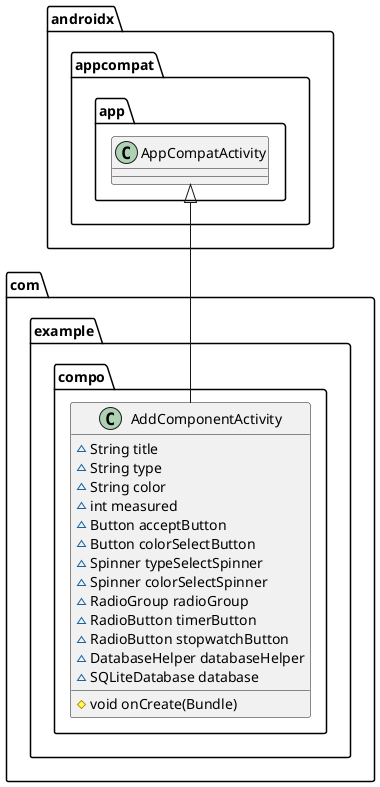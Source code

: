 @startuml
class com.example.compo.AddComponentActivity {
~ String title
~ String type
~ String color
~ int measured
~ Button acceptButton
~ Button colorSelectButton
~ Spinner typeSelectSpinner
~ Spinner colorSelectSpinner
~ RadioGroup radioGroup
~ RadioButton timerButton
~ RadioButton stopwatchButton
~ DatabaseHelper databaseHelper
~ SQLiteDatabase database
# void onCreate(Bundle)
}




androidx.appcompat.app.AppCompatActivity <|-- com.example.compo.AddComponentActivity
@enduml